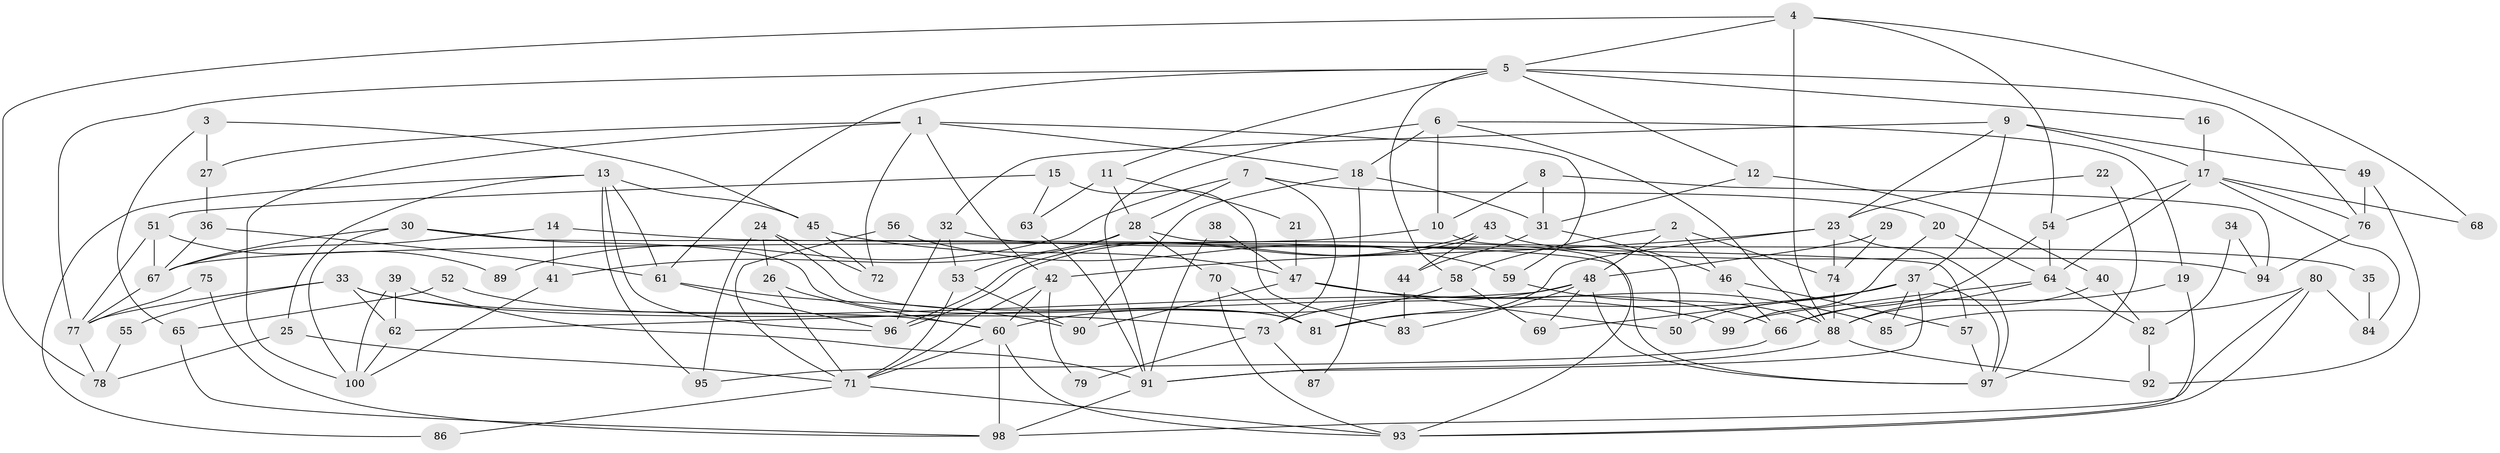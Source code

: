 // Generated by graph-tools (version 1.1) at 2025/11/02/21/25 10:11:14]
// undirected, 100 vertices, 200 edges
graph export_dot {
graph [start="1"]
  node [color=gray90,style=filled];
  1;
  2;
  3;
  4;
  5;
  6;
  7;
  8;
  9;
  10;
  11;
  12;
  13;
  14;
  15;
  16;
  17;
  18;
  19;
  20;
  21;
  22;
  23;
  24;
  25;
  26;
  27;
  28;
  29;
  30;
  31;
  32;
  33;
  34;
  35;
  36;
  37;
  38;
  39;
  40;
  41;
  42;
  43;
  44;
  45;
  46;
  47;
  48;
  49;
  50;
  51;
  52;
  53;
  54;
  55;
  56;
  57;
  58;
  59;
  60;
  61;
  62;
  63;
  64;
  65;
  66;
  67;
  68;
  69;
  70;
  71;
  72;
  73;
  74;
  75;
  76;
  77;
  78;
  79;
  80;
  81;
  82;
  83;
  84;
  85;
  86;
  87;
  88;
  89;
  90;
  91;
  92;
  93;
  94;
  95;
  96;
  97;
  98;
  99;
  100;
  1 -- 42;
  1 -- 18;
  1 -- 27;
  1 -- 59;
  1 -- 72;
  1 -- 100;
  2 -- 48;
  2 -- 74;
  2 -- 46;
  2 -- 58;
  3 -- 27;
  3 -- 45;
  3 -- 65;
  4 -- 78;
  4 -- 54;
  4 -- 5;
  4 -- 68;
  4 -- 88;
  5 -- 61;
  5 -- 11;
  5 -- 12;
  5 -- 16;
  5 -- 58;
  5 -- 76;
  5 -- 77;
  6 -- 91;
  6 -- 88;
  6 -- 10;
  6 -- 18;
  6 -- 19;
  7 -- 28;
  7 -- 73;
  7 -- 20;
  7 -- 89;
  8 -- 31;
  8 -- 10;
  8 -- 94;
  9 -- 32;
  9 -- 17;
  9 -- 23;
  9 -- 37;
  9 -- 49;
  10 -- 67;
  10 -- 50;
  11 -- 28;
  11 -- 21;
  11 -- 63;
  12 -- 40;
  12 -- 31;
  13 -- 95;
  13 -- 61;
  13 -- 25;
  13 -- 45;
  13 -- 86;
  13 -- 96;
  14 -- 57;
  14 -- 41;
  14 -- 67;
  15 -- 63;
  15 -- 51;
  15 -- 83;
  16 -- 17;
  17 -- 64;
  17 -- 76;
  17 -- 54;
  17 -- 68;
  17 -- 84;
  18 -- 31;
  18 -- 87;
  18 -- 90;
  19 -- 93;
  19 -- 66;
  20 -- 64;
  20 -- 99;
  21 -- 47;
  22 -- 23;
  22 -- 97;
  23 -- 97;
  23 -- 42;
  23 -- 74;
  23 -- 81;
  24 -- 81;
  24 -- 26;
  24 -- 72;
  24 -- 95;
  25 -- 71;
  25 -- 78;
  26 -- 71;
  26 -- 60;
  27 -- 36;
  28 -- 53;
  28 -- 70;
  28 -- 41;
  28 -- 93;
  29 -- 48;
  29 -- 74;
  30 -- 100;
  30 -- 67;
  30 -- 81;
  30 -- 97;
  31 -- 46;
  31 -- 44;
  32 -- 53;
  32 -- 96;
  32 -- 35;
  33 -- 60;
  33 -- 62;
  33 -- 55;
  33 -- 73;
  33 -- 77;
  34 -- 82;
  34 -- 94;
  35 -- 84;
  36 -- 67;
  36 -- 61;
  37 -- 81;
  37 -- 50;
  37 -- 69;
  37 -- 85;
  37 -- 91;
  37 -- 97;
  38 -- 91;
  38 -- 47;
  39 -- 91;
  39 -- 62;
  39 -- 100;
  40 -- 88;
  40 -- 82;
  41 -- 100;
  42 -- 71;
  42 -- 60;
  42 -- 79;
  43 -- 44;
  43 -- 96;
  43 -- 96;
  43 -- 94;
  44 -- 83;
  45 -- 72;
  45 -- 47;
  46 -- 66;
  46 -- 57;
  47 -- 50;
  47 -- 66;
  47 -- 85;
  47 -- 90;
  48 -- 97;
  48 -- 69;
  48 -- 62;
  48 -- 73;
  48 -- 83;
  49 -- 76;
  49 -- 92;
  51 -- 67;
  51 -- 77;
  51 -- 89;
  52 -- 65;
  52 -- 99;
  53 -- 90;
  53 -- 71;
  54 -- 66;
  54 -- 64;
  55 -- 78;
  56 -- 71;
  56 -- 59;
  57 -- 97;
  58 -- 60;
  58 -- 69;
  59 -- 88;
  60 -- 71;
  60 -- 93;
  60 -- 98;
  61 -- 96;
  61 -- 90;
  62 -- 100;
  63 -- 91;
  64 -- 88;
  64 -- 82;
  64 -- 99;
  65 -- 98;
  66 -- 95;
  67 -- 77;
  70 -- 93;
  70 -- 81;
  71 -- 93;
  71 -- 86;
  73 -- 79;
  73 -- 87;
  74 -- 88;
  75 -- 77;
  75 -- 98;
  76 -- 94;
  77 -- 78;
  80 -- 93;
  80 -- 85;
  80 -- 84;
  80 -- 98;
  82 -- 92;
  88 -- 91;
  88 -- 92;
  91 -- 98;
}
